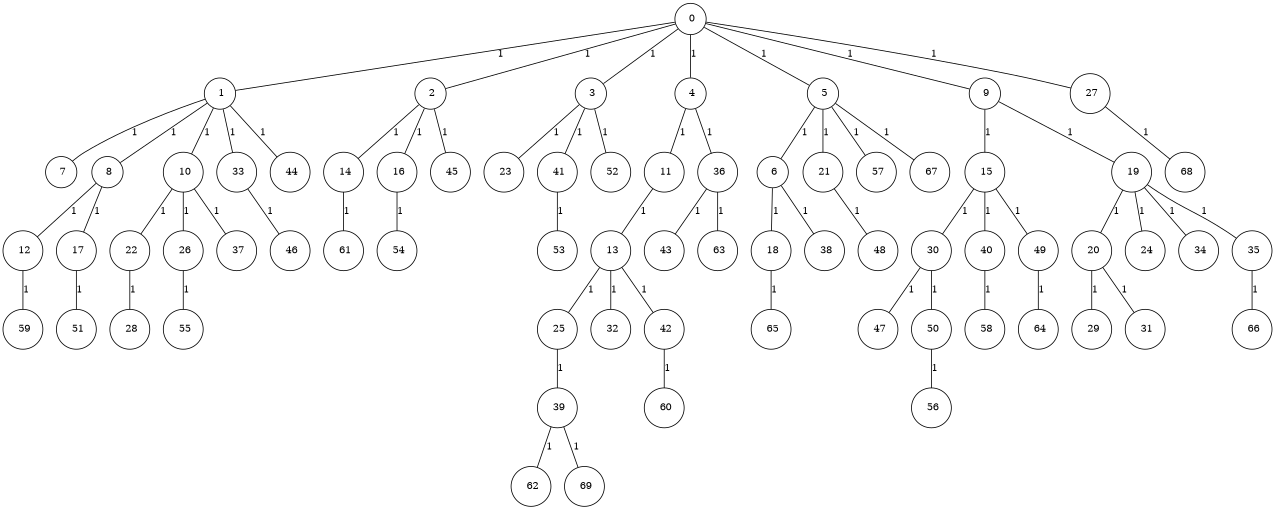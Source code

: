 graph G {
size="8.5,11;"
ratio = "expand;"
fixedsize="true;"
overlap="scale;"
node[shape=circle,width=.12,hight=.12,fontsize=12]
edge[fontsize=12]

0[label=" 0" color=black, pos="2.3073665,0.84040947!"];
1[label=" 1" color=black, pos="0.78098721,1.9053462!"];
2[label=" 2" color=black, pos="2.4908915,1.8807348!"];
3[label=" 3" color=black, pos="2.9465275,1.5987752!"];
4[label=" 4" color=black, pos="1.5461718,2.1378739!"];
5[label=" 5" color=black, pos="2.5260619,2.7376114!"];
6[label=" 6" color=black, pos="1.714233,0.13868355!"];
7[label=" 7" color=black, pos="1.1869507,0.68950854!"];
8[label=" 8" color=black, pos="2.4084142,1.2969802!"];
9[label=" 9" color=black, pos="0.67060203,2.2593451!"];
10[label=" 10" color=black, pos="2.6337338,2.5574815!"];
11[label=" 11" color=black, pos="0.1732281,0.16113282!"];
12[label=" 12" color=black, pos="0.88161084,0.27787299!"];
13[label=" 13" color=black, pos="1.5666181,0.51785596!"];
14[label=" 14" color=black, pos="2.8151624,2.0975185!"];
15[label=" 15" color=black, pos="0.56680106,0.49643018!"];
16[label=" 16" color=black, pos="1.316945,0.16461658!"];
17[label=" 17" color=black, pos="0.99573674,2.1490406!"];
18[label=" 18" color=black, pos="0.56404165,0.20973186!"];
19[label=" 19" color=black, pos="0.86277872,1.4566697!"];
20[label=" 20" color=black, pos="1.6698714,2.1520623!"];
21[label=" 21" color=black, pos="1.750027,0.51734059!"];
22[label=" 22" color=black, pos="1.3264578,0.56730247!"];
23[label=" 23" color=black, pos="1.4018861,0.86847408!"];
24[label=" 24" color=black, pos="0.857143,2.7063782!"];
25[label=" 25" color=black, pos="2.4570524,0.48235029!"];
26[label=" 26" color=black, pos="1.5619409,0.75836377!"];
27[label=" 27" color=black, pos="2.0629468,0.16910916!"];
28[label=" 28" color=black, pos="1.9495761,0.96930778!"];
29[label=" 29" color=black, pos="0.9910898,1.2647925!"];
30[label=" 30" color=black, pos="2.1015074,1.2108065!"];
31[label=" 31" color=black, pos="0.89582767,0.22222472!"];
32[label=" 32" color=black, pos="2.1123712,0.60585041!"];
33[label=" 33" color=black, pos="0.78402178,1.5905176!"];
34[label=" 34" color=black, pos="1.7802829,1.7706823!"];
35[label=" 35" color=black, pos="0.5639148,1.5760479!"];
36[label=" 36" color=black, pos="0.26096294,2.213094!"];
37[label=" 37" color=black, pos="1.0320041,0.56960035!"];
38[label=" 38" color=black, pos="1.3099815,2.6369051!"];
39[label=" 39" color=black, pos="1.8596874,1.9587799!"];
40[label=" 40" color=black, pos="1.7877328,2.5414822!"];
41[label=" 41" color=black, pos="0.65283099,1.9177172!"];
42[label=" 42" color=black, pos="0.48088113,2.2763435!"];
43[label=" 43" color=black, pos="0.62819092,1.5582868!"];
44[label=" 44" color=black, pos="2.3977472,2.1412066!"];
45[label=" 45" color=black, pos="2.2492673,0.56326282!"];
46[label=" 46" color=black, pos="1.4912138,0.76505809!"];
47[label=" 47" color=black, pos="1.0592977,2.3229597!"];
48[label=" 48" color=black, pos="1.2884683,2.4187851!"];
49[label=" 49" color=black, pos="1.9964416,0.3744131!"];
50[label=" 50" color=black, pos="2.0249018,0.52211867!"];
51[label=" 51" color=black, pos="0.5031481,1.5422466!"];
52[label=" 52" color=black, pos="1.8517863,0.33064657!"];
53[label=" 53" color=black, pos="0.3942601,0.66030247!"];
54[label=" 54" color=black, pos="1.0940773,1.236375!"];
55[label=" 55" color=black, pos="1.1491985,1.0004056!"];
56[label=" 56" color=black, pos="1.4237765,0.37896604!"];
57[label=" 57" color=black, pos="0.75569297,1.8975409!"];
58[label=" 58" color=black, pos="1.4041358,1.4336875!"];
59[label=" 59" color=black, pos="2.500065,2.8081792!"];
60[label=" 60" color=black, pos="0.65938718,0.45290487!"];
61[label=" 61" color=black, pos="1.0327351,2.9391211!"];
62[label=" 62" color=black, pos="0.53856789,0.2801875!"];
63[label=" 63" color=black, pos="1.7348308,2.1254332!"];
64[label=" 64" color=black, pos="0.69978376,2.5788254!"];
65[label=" 65" color=black, pos="1.2577784,0.23607148!"];
66[label=" 66" color=black, pos="1.8960258,1.569198!"];
67[label=" 67" color=black, pos="1.645693,0.74794213!"];
68[label=" 68" color=black, pos="1.5162029,1.3587274!"];
69[label=" 69" color=black, pos="2.3140543,2.6757505!"];
0--1[label="1"]
0--2[label="1"]
0--3[label="1"]
0--4[label="1"]
0--5[label="1"]
0--9[label="1"]
0--27[label="1"]
1--7[label="1"]
1--8[label="1"]
1--10[label="1"]
1--33[label="1"]
1--44[label="1"]
2--14[label="1"]
2--16[label="1"]
2--45[label="1"]
3--23[label="1"]
3--41[label="1"]
3--52[label="1"]
4--11[label="1"]
4--36[label="1"]
5--6[label="1"]
5--21[label="1"]
5--57[label="1"]
5--67[label="1"]
6--18[label="1"]
6--38[label="1"]
8--12[label="1"]
8--17[label="1"]
9--15[label="1"]
9--19[label="1"]
10--22[label="1"]
10--26[label="1"]
10--37[label="1"]
11--13[label="1"]
12--59[label="1"]
13--25[label="1"]
13--32[label="1"]
13--42[label="1"]
14--61[label="1"]
15--30[label="1"]
15--40[label="1"]
15--49[label="1"]
16--54[label="1"]
17--51[label="1"]
18--65[label="1"]
19--20[label="1"]
19--24[label="1"]
19--34[label="1"]
19--35[label="1"]
20--29[label="1"]
20--31[label="1"]
21--48[label="1"]
22--28[label="1"]
25--39[label="1"]
26--55[label="1"]
27--68[label="1"]
30--47[label="1"]
30--50[label="1"]
33--46[label="1"]
35--66[label="1"]
36--43[label="1"]
36--63[label="1"]
39--62[label="1"]
39--69[label="1"]
40--58[label="1"]
41--53[label="1"]
42--60[label="1"]
49--64[label="1"]
50--56[label="1"]

}
